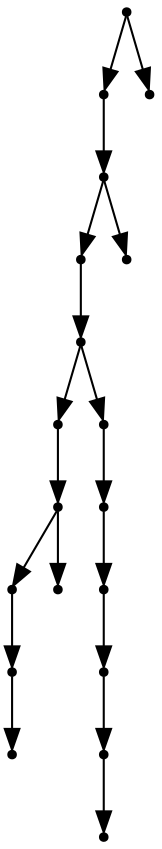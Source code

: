 digraph {
  18 [shape=point];
  16 [shape=point];
  15 [shape=point];
  13 [shape=point];
  12 [shape=point];
  5 [shape=point];
  4 [shape=point];
  2 [shape=point];
  1 [shape=point];
  0 [shape=point];
  3 [shape=point];
  11 [shape=point];
  10 [shape=point];
  9 [shape=point];
  8 [shape=point];
  7 [shape=point];
  6 [shape=point];
  14 [shape=point];
  17 [shape=point];
18 -> 16;
16 -> 15;
15 -> 13;
13 -> 12;
12 -> 5;
5 -> 4;
4 -> 2;
2 -> 1;
1 -> 0;
4 -> 3;
12 -> 11;
11 -> 10;
10 -> 9;
9 -> 8;
8 -> 7;
7 -> 6;
15 -> 14;
18 -> 17;
}
